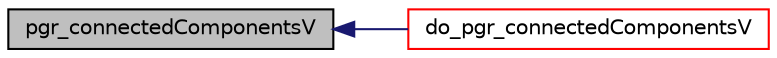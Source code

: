 digraph "pgr_connectedComponentsV"
{
  edge [fontname="Helvetica",fontsize="10",labelfontname="Helvetica",labelfontsize="10"];
  node [fontname="Helvetica",fontsize="10",shape=record];
  rankdir="LR";
  Node1 [label="pgr_connectedComponentsV",height=0.2,width=0.4,color="black", fillcolor="grey75", style="filled" fontcolor="black"];
  Node1 -> Node2 [dir="back",color="midnightblue",fontsize="10",style="solid",fontname="Helvetica"];
  Node2 [label="do_pgr_connectedComponentsV",height=0.2,width=0.4,color="red", fillcolor="white", style="filled",URL="$connectedComponentsV__driver_8h.html#ac3a9af1a4225d6f313850878af0fb132"];
}
